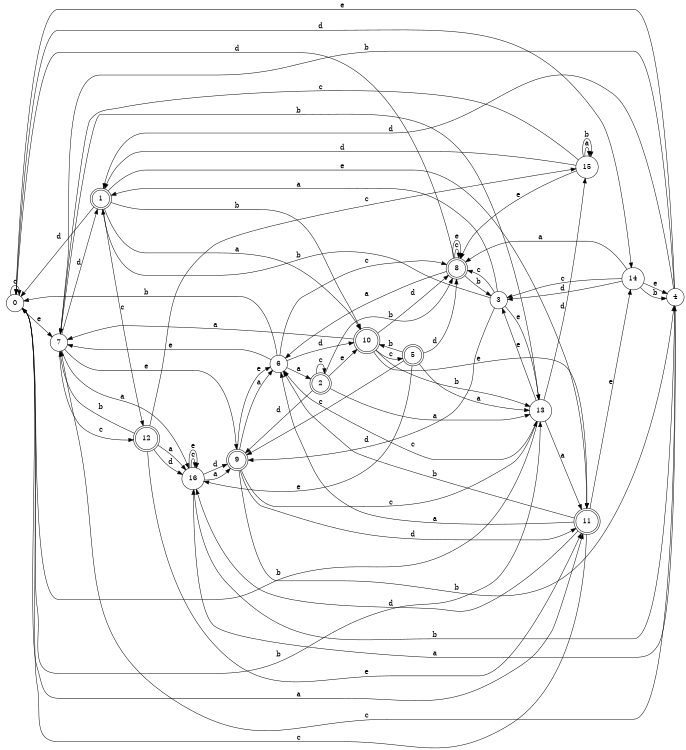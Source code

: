 digraph n14_3 {
__start0 [label="" shape="none"];

rankdir=LR;
size="8,5";

s0 [style="filled", color="black", fillcolor="white" shape="circle", label="0"];
s1 [style="rounded,filled", color="black", fillcolor="white" shape="doublecircle", label="1"];
s2 [style="rounded,filled", color="black", fillcolor="white" shape="doublecircle", label="2"];
s3 [style="filled", color="black", fillcolor="white" shape="circle", label="3"];
s4 [style="filled", color="black", fillcolor="white" shape="circle", label="4"];
s5 [style="rounded,filled", color="black", fillcolor="white" shape="doublecircle", label="5"];
s6 [style="filled", color="black", fillcolor="white" shape="circle", label="6"];
s7 [style="filled", color="black", fillcolor="white" shape="circle", label="7"];
s8 [style="rounded,filled", color="black", fillcolor="white" shape="doublecircle", label="8"];
s9 [style="rounded,filled", color="black", fillcolor="white" shape="doublecircle", label="9"];
s10 [style="rounded,filled", color="black", fillcolor="white" shape="doublecircle", label="10"];
s11 [style="rounded,filled", color="black", fillcolor="white" shape="doublecircle", label="11"];
s12 [style="rounded,filled", color="black", fillcolor="white" shape="doublecircle", label="12"];
s13 [style="filled", color="black", fillcolor="white" shape="circle", label="13"];
s14 [style="filled", color="black", fillcolor="white" shape="circle", label="14"];
s15 [style="filled", color="black", fillcolor="white" shape="circle", label="15"];
s16 [style="filled", color="black", fillcolor="white" shape="circle", label="16"];
s0 -> s11 [label="a"];
s0 -> s13 [label="b"];
s0 -> s0 [label="c"];
s0 -> s14 [label="d"];
s0 -> s7 [label="e"];
s1 -> s10 [label="a"];
s1 -> s10 [label="b"];
s1 -> s12 [label="c"];
s1 -> s0 [label="d"];
s1 -> s11 [label="e"];
s2 -> s13 [label="a"];
s2 -> s8 [label="b"];
s2 -> s2 [label="c"];
s2 -> s9 [label="d"];
s2 -> s10 [label="e"];
s3 -> s1 [label="a"];
s3 -> s1 [label="b"];
s3 -> s8 [label="c"];
s3 -> s9 [label="d"];
s3 -> s13 [label="e"];
s4 -> s16 [label="a"];
s4 -> s7 [label="b"];
s4 -> s7 [label="c"];
s4 -> s1 [label="d"];
s4 -> s0 [label="e"];
s5 -> s13 [label="a"];
s5 -> s10 [label="b"];
s5 -> s9 [label="c"];
s5 -> s8 [label="d"];
s5 -> s16 [label="e"];
s6 -> s2 [label="a"];
s6 -> s0 [label="b"];
s6 -> s8 [label="c"];
s6 -> s10 [label="d"];
s6 -> s7 [label="e"];
s7 -> s16 [label="a"];
s7 -> s13 [label="b"];
s7 -> s12 [label="c"];
s7 -> s1 [label="d"];
s7 -> s9 [label="e"];
s8 -> s6 [label="a"];
s8 -> s3 [label="b"];
s8 -> s8 [label="c"];
s8 -> s0 [label="d"];
s8 -> s8 [label="e"];
s9 -> s6 [label="a"];
s9 -> s4 [label="b"];
s9 -> s13 [label="c"];
s9 -> s11 [label="d"];
s9 -> s6 [label="e"];
s10 -> s7 [label="a"];
s10 -> s13 [label="b"];
s10 -> s5 [label="c"];
s10 -> s8 [label="d"];
s10 -> s11 [label="e"];
s11 -> s6 [label="a"];
s11 -> s6 [label="b"];
s11 -> s0 [label="c"];
s11 -> s16 [label="d"];
s11 -> s14 [label="e"];
s12 -> s16 [label="a"];
s12 -> s7 [label="b"];
s12 -> s15 [label="c"];
s12 -> s16 [label="d"];
s12 -> s11 [label="e"];
s13 -> s11 [label="a"];
s13 -> s0 [label="b"];
s13 -> s6 [label="c"];
s13 -> s15 [label="d"];
s13 -> s3 [label="e"];
s14 -> s8 [label="a"];
s14 -> s4 [label="b"];
s14 -> s3 [label="c"];
s14 -> s3 [label="d"];
s14 -> s4 [label="e"];
s15 -> s15 [label="a"];
s15 -> s15 [label="b"];
s15 -> s7 [label="c"];
s15 -> s1 [label="d"];
s15 -> s8 [label="e"];
s16 -> s9 [label="a"];
s16 -> s4 [label="b"];
s16 -> s16 [label="c"];
s16 -> s9 [label="d"];
s16 -> s16 [label="e"];

}